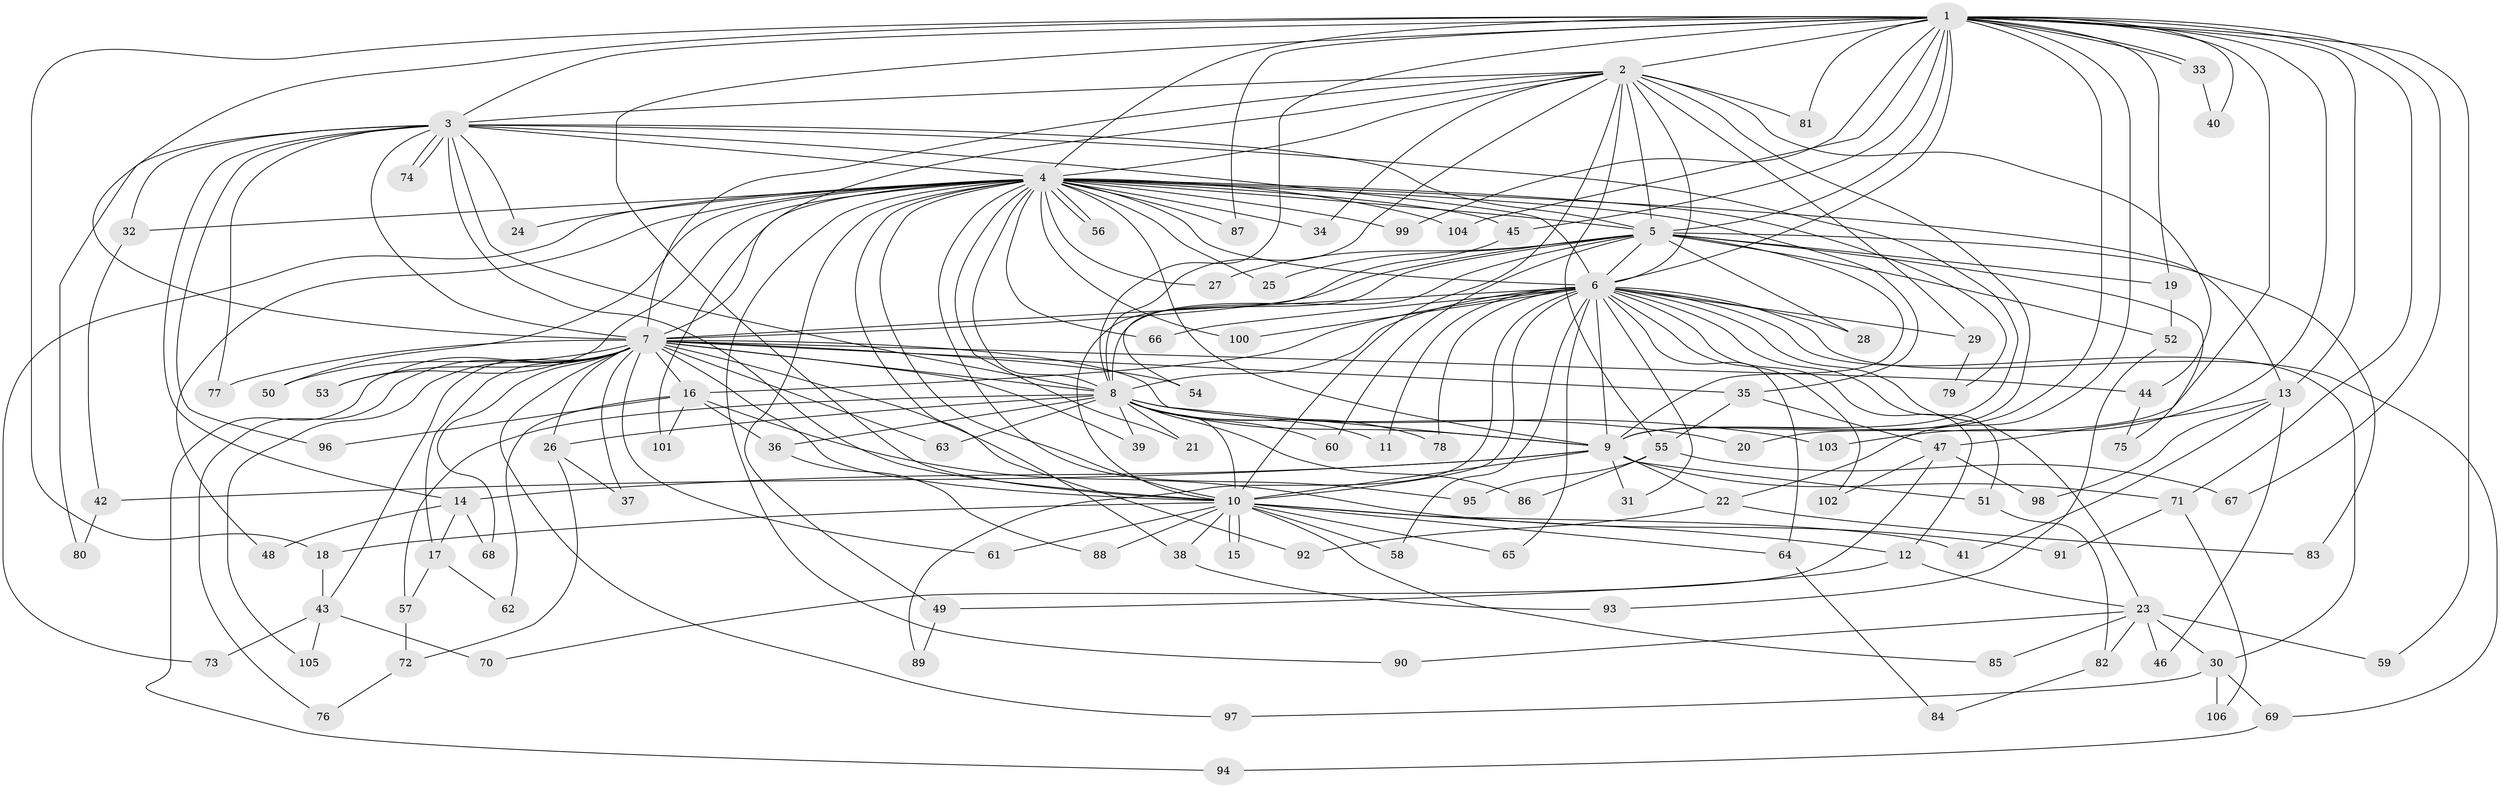 // coarse degree distribution, {39: 0.012345679012345678, 16: 0.012345679012345678, 13: 0.012345679012345678, 30: 0.012345679012345678, 20: 0.012345679012345678, 23: 0.012345679012345678, 18: 0.024691358024691357, 2: 0.5925925925925926, 5: 0.037037037037037035, 8: 0.012345679012345678, 7: 0.012345679012345678, 4: 0.07407407407407407, 3: 0.14814814814814814, 10: 0.012345679012345678, 1: 0.012345679012345678}
// Generated by graph-tools (version 1.1) at 2025/23/03/03/25 07:23:44]
// undirected, 106 vertices, 237 edges
graph export_dot {
graph [start="1"]
  node [color=gray90,style=filled];
  1;
  2;
  3;
  4;
  5;
  6;
  7;
  8;
  9;
  10;
  11;
  12;
  13;
  14;
  15;
  16;
  17;
  18;
  19;
  20;
  21;
  22;
  23;
  24;
  25;
  26;
  27;
  28;
  29;
  30;
  31;
  32;
  33;
  34;
  35;
  36;
  37;
  38;
  39;
  40;
  41;
  42;
  43;
  44;
  45;
  46;
  47;
  48;
  49;
  50;
  51;
  52;
  53;
  54;
  55;
  56;
  57;
  58;
  59;
  60;
  61;
  62;
  63;
  64;
  65;
  66;
  67;
  68;
  69;
  70;
  71;
  72;
  73;
  74;
  75;
  76;
  77;
  78;
  79;
  80;
  81;
  82;
  83;
  84;
  85;
  86;
  87;
  88;
  89;
  90;
  91;
  92;
  93;
  94;
  95;
  96;
  97;
  98;
  99;
  100;
  101;
  102;
  103;
  104;
  105;
  106;
  1 -- 2;
  1 -- 3;
  1 -- 4;
  1 -- 5;
  1 -- 6;
  1 -- 7;
  1 -- 8;
  1 -- 9;
  1 -- 10;
  1 -- 13;
  1 -- 18;
  1 -- 19;
  1 -- 20;
  1 -- 22;
  1 -- 33;
  1 -- 33;
  1 -- 40;
  1 -- 45;
  1 -- 59;
  1 -- 67;
  1 -- 71;
  1 -- 81;
  1 -- 87;
  1 -- 99;
  1 -- 103;
  1 -- 104;
  2 -- 3;
  2 -- 4;
  2 -- 5;
  2 -- 6;
  2 -- 7;
  2 -- 8;
  2 -- 9;
  2 -- 10;
  2 -- 29;
  2 -- 34;
  2 -- 44;
  2 -- 55;
  2 -- 81;
  2 -- 101;
  3 -- 4;
  3 -- 5;
  3 -- 6;
  3 -- 7;
  3 -- 8;
  3 -- 9;
  3 -- 10;
  3 -- 14;
  3 -- 24;
  3 -- 32;
  3 -- 74;
  3 -- 74;
  3 -- 77;
  3 -- 80;
  3 -- 96;
  4 -- 5;
  4 -- 6;
  4 -- 7;
  4 -- 8;
  4 -- 9;
  4 -- 10;
  4 -- 13;
  4 -- 21;
  4 -- 24;
  4 -- 25;
  4 -- 27;
  4 -- 32;
  4 -- 34;
  4 -- 35;
  4 -- 45;
  4 -- 48;
  4 -- 49;
  4 -- 50;
  4 -- 53;
  4 -- 56;
  4 -- 56;
  4 -- 66;
  4 -- 73;
  4 -- 79;
  4 -- 87;
  4 -- 90;
  4 -- 92;
  4 -- 95;
  4 -- 99;
  4 -- 100;
  4 -- 104;
  5 -- 6;
  5 -- 7;
  5 -- 8;
  5 -- 9;
  5 -- 10;
  5 -- 19;
  5 -- 25;
  5 -- 27;
  5 -- 28;
  5 -- 52;
  5 -- 60;
  5 -- 75;
  5 -- 83;
  6 -- 7;
  6 -- 8;
  6 -- 9;
  6 -- 10;
  6 -- 11;
  6 -- 12;
  6 -- 16;
  6 -- 23;
  6 -- 28;
  6 -- 29;
  6 -- 30;
  6 -- 31;
  6 -- 51;
  6 -- 58;
  6 -- 64;
  6 -- 65;
  6 -- 66;
  6 -- 69;
  6 -- 78;
  6 -- 89;
  6 -- 100;
  6 -- 102;
  7 -- 8;
  7 -- 9;
  7 -- 10;
  7 -- 16;
  7 -- 17;
  7 -- 26;
  7 -- 35;
  7 -- 37;
  7 -- 38;
  7 -- 39;
  7 -- 43;
  7 -- 44;
  7 -- 50;
  7 -- 53;
  7 -- 54;
  7 -- 61;
  7 -- 63;
  7 -- 68;
  7 -- 76;
  7 -- 77;
  7 -- 94;
  7 -- 97;
  7 -- 105;
  8 -- 9;
  8 -- 10;
  8 -- 11;
  8 -- 20;
  8 -- 21;
  8 -- 26;
  8 -- 36;
  8 -- 39;
  8 -- 57;
  8 -- 60;
  8 -- 63;
  8 -- 78;
  8 -- 86;
  8 -- 103;
  9 -- 10;
  9 -- 14;
  9 -- 22;
  9 -- 31;
  9 -- 42;
  9 -- 51;
  9 -- 71;
  10 -- 12;
  10 -- 15;
  10 -- 15;
  10 -- 18;
  10 -- 38;
  10 -- 41;
  10 -- 58;
  10 -- 61;
  10 -- 64;
  10 -- 65;
  10 -- 85;
  10 -- 88;
  12 -- 23;
  12 -- 49;
  13 -- 41;
  13 -- 46;
  13 -- 47;
  13 -- 98;
  14 -- 17;
  14 -- 48;
  14 -- 68;
  16 -- 36;
  16 -- 62;
  16 -- 91;
  16 -- 96;
  16 -- 101;
  17 -- 57;
  17 -- 62;
  18 -- 43;
  19 -- 52;
  22 -- 83;
  22 -- 92;
  23 -- 30;
  23 -- 46;
  23 -- 59;
  23 -- 82;
  23 -- 85;
  23 -- 90;
  26 -- 37;
  26 -- 72;
  29 -- 79;
  30 -- 69;
  30 -- 97;
  30 -- 106;
  32 -- 42;
  33 -- 40;
  35 -- 47;
  35 -- 55;
  36 -- 88;
  38 -- 93;
  42 -- 80;
  43 -- 70;
  43 -- 73;
  43 -- 105;
  44 -- 75;
  45 -- 54;
  47 -- 70;
  47 -- 98;
  47 -- 102;
  49 -- 89;
  51 -- 82;
  52 -- 93;
  55 -- 67;
  55 -- 86;
  55 -- 95;
  57 -- 72;
  64 -- 84;
  69 -- 94;
  71 -- 91;
  71 -- 106;
  72 -- 76;
  82 -- 84;
}
